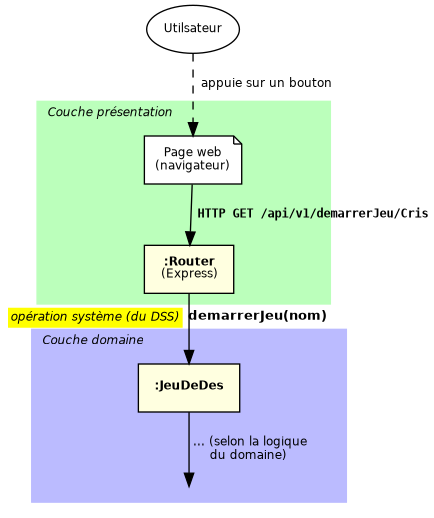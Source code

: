 @startdot
digraph G {
	graph [/* labelloc=top,label="Software System - System Context",fontname="Helvetica",fontsize=12 */];
	edge [fontname="Helvetica",fontsize=9,labelfontname="Helvetica",labelfontsize=9];
	node [fontname="Helvetica",fontsize=9, shape=box, style=filled, fillcolor="white"];

   	c0 [label="Utilsateur", shape=oval]
    subgraph cluster_0 {
        style=filled;
		label = "Couche présentation"; labeljust=l; fontname="Helvetica-Oblique";fontsize=9;
        color = "#bbffbb";
	    c1 [label="Page web\n(navigateur)", shape=note]
    	c1 -> c2 [label=" HTTP GET /api/v1/demarrerJeu/Cris", fontname="Courier-Bold"];
        c11 [label="" , shape=none, fillcolor=invis]
        c13 [label="" , shape=none, fillcolor=invis]
	    c2 [label=<<TABLE BORDER="0" ALIGN="LEFT"><TR><TD><B>:Router</B><BR/>(Express)</TD></TR></TABLE>>, style=filled, fillcolor=lightyellow]
    	c11 -> c13 [label="", style=invis];
	}
    subgraph cluster_1 {
        style=filled; color = "#bbbbff";
		label = "Couche domaine"; labeljust=l; fontname="Helvetica-Oblique";fontsize=9;
	    c4 [label="", shape=point, fillcolor=invis, color=invis]
	    c5 [label="", shape=none, fillcolor=invis]
    	c3 [label=<<TABLE BORDER="0" ALIGN="LEFT"><TR><TD><b>:JeuDeDes</b></TD></TR></TABLE>>, style=filled, fillcolor=lightyellow]
	    c6 [label="", shape=none, fillcolor=invis]
    }

    c2 -> c3 [taillabel=<<TABLE BORDER="0" ALIGN="LEFT"><TR><TD VALIGN="MIDDLE" BGCOLOR="yellow"><FONT FACE="Helvetica-Oblique" POINT-SIZE="9">op&eacute;ration syst&egrave;me (du DSS)</FONT></TD><TD><FONT FACE="Helvetica" POINT-SIZE="10"><B>demarrerJeu(nom)</B></FONT></TD></TR></TABLE>>,
	         labeldistance = 2.3, labelangle=-40]

	c0 -> c1 [label="  appuie sur un bouton", style=dashed, labeljust=r];
    c3 -> c4 [label=" ... (selon la logique\ndu domaine)"]
}
@enddot
